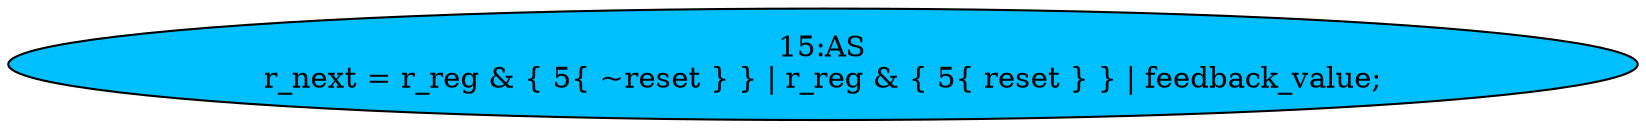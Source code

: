 strict digraph "" {
	node [label="\N"];
	"15:AS"	[ast="<pyverilog.vparser.ast.Assign object at 0x7f1d8ce92210>",
		def_var="['r_next']",
		fillcolor=deepskyblue,
		label="15:AS
r_next = r_reg & { 5{ ~reset } } | r_reg & { 5{ reset } } | feedback_value;",
		statements="[]",
		style=filled,
		typ=Assign,
		use_var="['r_reg', 'reset', 'r_reg', 'reset', 'feedback_value']"];
}
